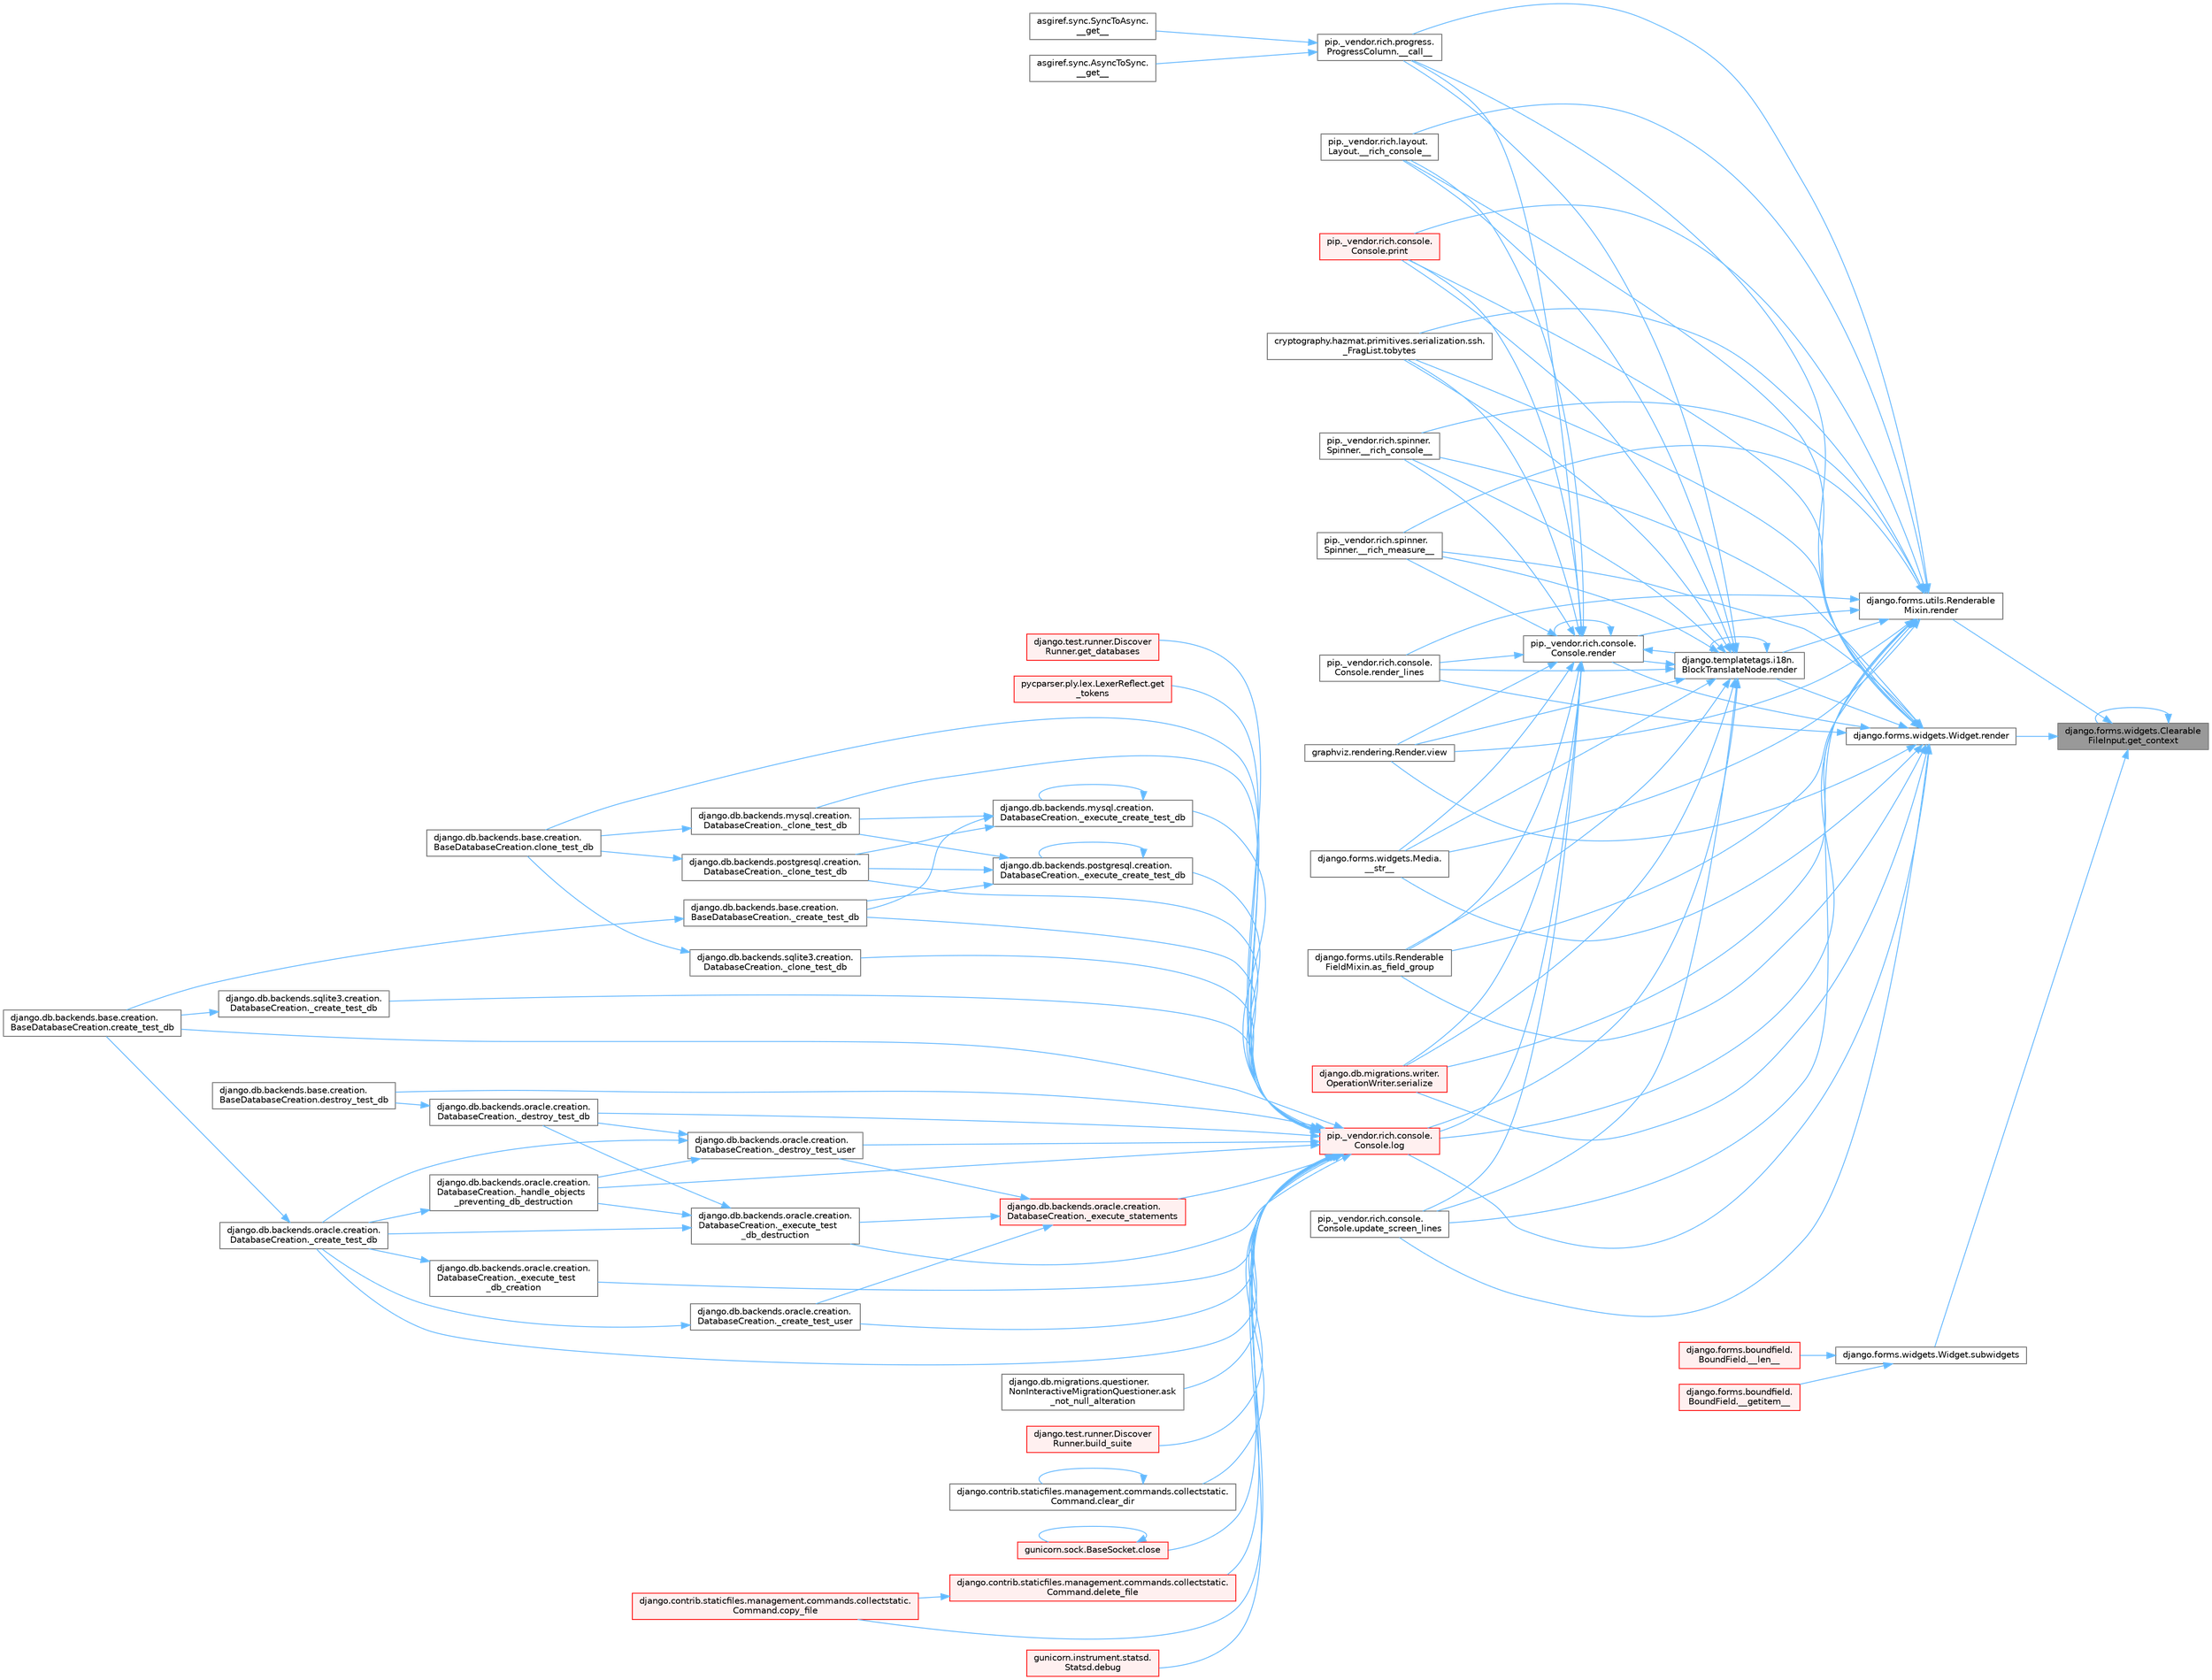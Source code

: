 digraph "django.forms.widgets.ClearableFileInput.get_context"
{
 // LATEX_PDF_SIZE
  bgcolor="transparent";
  edge [fontname=Helvetica,fontsize=10,labelfontname=Helvetica,labelfontsize=10];
  node [fontname=Helvetica,fontsize=10,shape=box,height=0.2,width=0.4];
  rankdir="RL";
  Node1 [id="Node000001",label="django.forms.widgets.Clearable\lFileInput.get_context",height=0.2,width=0.4,color="gray40", fillcolor="grey60", style="filled", fontcolor="black",tooltip=" "];
  Node1 -> Node1 [id="edge1_Node000001_Node000001",dir="back",color="steelblue1",style="solid",tooltip=" "];
  Node1 -> Node2 [id="edge2_Node000001_Node000002",dir="back",color="steelblue1",style="solid",tooltip=" "];
  Node2 [id="Node000002",label="django.forms.utils.Renderable\lMixin.render",height=0.2,width=0.4,color="grey40", fillcolor="white", style="filled",URL="$classdjango_1_1forms_1_1utils_1_1_renderable_mixin.html#acdc73a3b1da7190ea3c6e0e2cb22e297",tooltip=" "];
  Node2 -> Node3 [id="edge3_Node000002_Node000003",dir="back",color="steelblue1",style="solid",tooltip=" "];
  Node3 [id="Node000003",label="pip._vendor.rich.progress.\lProgressColumn.__call__",height=0.2,width=0.4,color="grey40", fillcolor="white", style="filled",URL="$classpip_1_1__vendor_1_1rich_1_1progress_1_1_progress_column.html#ae0c399be74222f949edb0fa5324cf6ea",tooltip=" "];
  Node3 -> Node4 [id="edge4_Node000003_Node000004",dir="back",color="steelblue1",style="solid",tooltip=" "];
  Node4 [id="Node000004",label="asgiref.sync.AsyncToSync.\l__get__",height=0.2,width=0.4,color="grey40", fillcolor="white", style="filled",URL="$classasgiref_1_1sync_1_1_async_to_sync.html#a23e9ef7a73da98dad9e3f4e65846969b",tooltip=" "];
  Node3 -> Node5 [id="edge5_Node000003_Node000005",dir="back",color="steelblue1",style="solid",tooltip=" "];
  Node5 [id="Node000005",label="asgiref.sync.SyncToAsync.\l__get__",height=0.2,width=0.4,color="grey40", fillcolor="white", style="filled",URL="$classasgiref_1_1sync_1_1_sync_to_async.html#aebdfbe3f01079a529fd2f39810597381",tooltip=" "];
  Node2 -> Node6 [id="edge6_Node000002_Node000006",dir="back",color="steelblue1",style="solid",tooltip=" "];
  Node6 [id="Node000006",label="pip._vendor.rich.layout.\lLayout.__rich_console__",height=0.2,width=0.4,color="grey40", fillcolor="white", style="filled",URL="$classpip_1_1__vendor_1_1rich_1_1layout_1_1_layout.html#ac39cb3d17d2b0324ee1b0dada41a3ebd",tooltip=" "];
  Node2 -> Node7 [id="edge7_Node000002_Node000007",dir="back",color="steelblue1",style="solid",tooltip=" "];
  Node7 [id="Node000007",label="pip._vendor.rich.spinner.\lSpinner.__rich_console__",height=0.2,width=0.4,color="grey40", fillcolor="white", style="filled",URL="$classpip_1_1__vendor_1_1rich_1_1spinner_1_1_spinner.html#a6883d8dced19ac48d4dfc74f776357fd",tooltip=" "];
  Node2 -> Node8 [id="edge8_Node000002_Node000008",dir="back",color="steelblue1",style="solid",tooltip=" "];
  Node8 [id="Node000008",label="pip._vendor.rich.spinner.\lSpinner.__rich_measure__",height=0.2,width=0.4,color="grey40", fillcolor="white", style="filled",URL="$classpip_1_1__vendor_1_1rich_1_1spinner_1_1_spinner.html#a89745682c823c44a31bae8e8d07869f5",tooltip=" "];
  Node2 -> Node9 [id="edge9_Node000002_Node000009",dir="back",color="steelblue1",style="solid",tooltip=" "];
  Node9 [id="Node000009",label="django.forms.widgets.Media.\l__str__",height=0.2,width=0.4,color="grey40", fillcolor="white", style="filled",URL="$classdjango_1_1forms_1_1widgets_1_1_media.html#ae1651710548a7d9f14f036d035012d21",tooltip=" "];
  Node2 -> Node10 [id="edge10_Node000002_Node000010",dir="back",color="steelblue1",style="solid",tooltip=" "];
  Node10 [id="Node000010",label="django.forms.utils.Renderable\lFieldMixin.as_field_group",height=0.2,width=0.4,color="grey40", fillcolor="white", style="filled",URL="$classdjango_1_1forms_1_1utils_1_1_renderable_field_mixin.html#a1e9a1b4f790ea694431554267fd5d74c",tooltip=" "];
  Node2 -> Node11 [id="edge11_Node000002_Node000011",dir="back",color="steelblue1",style="solid",tooltip=" "];
  Node11 [id="Node000011",label="pip._vendor.rich.console.\lConsole.log",height=0.2,width=0.4,color="red", fillcolor="#FFF0F0", style="filled",URL="$classpip_1_1__vendor_1_1rich_1_1console_1_1_console.html#af9c77e39f9413fc2b134c60cfa23b0f1",tooltip=" "];
  Node11 -> Node12 [id="edge12_Node000011_Node000012",dir="back",color="steelblue1",style="solid",tooltip=" "];
  Node12 [id="Node000012",label="django.db.backends.mysql.creation.\lDatabaseCreation._clone_test_db",height=0.2,width=0.4,color="grey40", fillcolor="white", style="filled",URL="$classdjango_1_1db_1_1backends_1_1mysql_1_1creation_1_1_database_creation.html#ab4d99b6a9b6a81141d0fba9440d91619",tooltip=" "];
  Node12 -> Node13 [id="edge13_Node000012_Node000013",dir="back",color="steelblue1",style="solid",tooltip=" "];
  Node13 [id="Node000013",label="django.db.backends.base.creation.\lBaseDatabaseCreation.clone_test_db",height=0.2,width=0.4,color="grey40", fillcolor="white", style="filled",URL="$classdjango_1_1db_1_1backends_1_1base_1_1creation_1_1_base_database_creation.html#aa792ff2a6725c1020027c189ff967316",tooltip=" "];
  Node11 -> Node14 [id="edge14_Node000011_Node000014",dir="back",color="steelblue1",style="solid",tooltip=" "];
  Node14 [id="Node000014",label="django.db.backends.postgresql.creation.\lDatabaseCreation._clone_test_db",height=0.2,width=0.4,color="grey40", fillcolor="white", style="filled",URL="$classdjango_1_1db_1_1backends_1_1postgresql_1_1creation_1_1_database_creation.html#ab57e8a2ba94a8a4888fd435036b4c322",tooltip=" "];
  Node14 -> Node13 [id="edge15_Node000014_Node000013",dir="back",color="steelblue1",style="solid",tooltip=" "];
  Node11 -> Node15 [id="edge16_Node000011_Node000015",dir="back",color="steelblue1",style="solid",tooltip=" "];
  Node15 [id="Node000015",label="django.db.backends.sqlite3.creation.\lDatabaseCreation._clone_test_db",height=0.2,width=0.4,color="grey40", fillcolor="white", style="filled",URL="$classdjango_1_1db_1_1backends_1_1sqlite3_1_1creation_1_1_database_creation.html#a43a28bd11187e2b0677fd0be7643387b",tooltip=" "];
  Node15 -> Node13 [id="edge17_Node000015_Node000013",dir="back",color="steelblue1",style="solid",tooltip=" "];
  Node11 -> Node16 [id="edge18_Node000011_Node000016",dir="back",color="steelblue1",style="solid",tooltip=" "];
  Node16 [id="Node000016",label="django.db.backends.base.creation.\lBaseDatabaseCreation._create_test_db",height=0.2,width=0.4,color="grey40", fillcolor="white", style="filled",URL="$classdjango_1_1db_1_1backends_1_1base_1_1creation_1_1_base_database_creation.html#a3782aff49b95503af2f0e518a10dc22d",tooltip=" "];
  Node16 -> Node17 [id="edge19_Node000016_Node000017",dir="back",color="steelblue1",style="solid",tooltip=" "];
  Node17 [id="Node000017",label="django.db.backends.base.creation.\lBaseDatabaseCreation.create_test_db",height=0.2,width=0.4,color="grey40", fillcolor="white", style="filled",URL="$classdjango_1_1db_1_1backends_1_1base_1_1creation_1_1_base_database_creation.html#af6962208f3f5ffa10ab9acf501090181",tooltip=" "];
  Node11 -> Node18 [id="edge20_Node000011_Node000018",dir="back",color="steelblue1",style="solid",tooltip=" "];
  Node18 [id="Node000018",label="django.db.backends.oracle.creation.\lDatabaseCreation._create_test_db",height=0.2,width=0.4,color="grey40", fillcolor="white", style="filled",URL="$classdjango_1_1db_1_1backends_1_1oracle_1_1creation_1_1_database_creation.html#aea03f2099a0f6691226755c6b60c133f",tooltip=" "];
  Node18 -> Node17 [id="edge21_Node000018_Node000017",dir="back",color="steelblue1",style="solid",tooltip=" "];
  Node11 -> Node19 [id="edge22_Node000011_Node000019",dir="back",color="steelblue1",style="solid",tooltip=" "];
  Node19 [id="Node000019",label="django.db.backends.sqlite3.creation.\lDatabaseCreation._create_test_db",height=0.2,width=0.4,color="grey40", fillcolor="white", style="filled",URL="$classdjango_1_1db_1_1backends_1_1sqlite3_1_1creation_1_1_database_creation.html#a67d2c057a1e604f78b379e63cd6bff28",tooltip=" "];
  Node19 -> Node17 [id="edge23_Node000019_Node000017",dir="back",color="steelblue1",style="solid",tooltip=" "];
  Node11 -> Node20 [id="edge24_Node000011_Node000020",dir="back",color="steelblue1",style="solid",tooltip=" "];
  Node20 [id="Node000020",label="django.db.backends.oracle.creation.\lDatabaseCreation._create_test_user",height=0.2,width=0.4,color="grey40", fillcolor="white", style="filled",URL="$classdjango_1_1db_1_1backends_1_1oracle_1_1creation_1_1_database_creation.html#a59ea754a7f0af2c6d24086c033e1a0dd",tooltip=" "];
  Node20 -> Node18 [id="edge25_Node000020_Node000018",dir="back",color="steelblue1",style="solid",tooltip=" "];
  Node11 -> Node21 [id="edge26_Node000011_Node000021",dir="back",color="steelblue1",style="solid",tooltip=" "];
  Node21 [id="Node000021",label="django.db.backends.oracle.creation.\lDatabaseCreation._destroy_test_db",height=0.2,width=0.4,color="grey40", fillcolor="white", style="filled",URL="$classdjango_1_1db_1_1backends_1_1oracle_1_1creation_1_1_database_creation.html#a08dd28500eb796fba820014d705845e1",tooltip=" "];
  Node21 -> Node22 [id="edge27_Node000021_Node000022",dir="back",color="steelblue1",style="solid",tooltip=" "];
  Node22 [id="Node000022",label="django.db.backends.base.creation.\lBaseDatabaseCreation.destroy_test_db",height=0.2,width=0.4,color="grey40", fillcolor="white", style="filled",URL="$classdjango_1_1db_1_1backends_1_1base_1_1creation_1_1_base_database_creation.html#a2c41c21dd95190d85b132c7666f9593d",tooltip=" "];
  Node11 -> Node23 [id="edge28_Node000011_Node000023",dir="back",color="steelblue1",style="solid",tooltip=" "];
  Node23 [id="Node000023",label="django.db.backends.oracle.creation.\lDatabaseCreation._destroy_test_user",height=0.2,width=0.4,color="grey40", fillcolor="white", style="filled",URL="$classdjango_1_1db_1_1backends_1_1oracle_1_1creation_1_1_database_creation.html#ac5b566d811b2dcccb9c6c125486ec8b9",tooltip=" "];
  Node23 -> Node18 [id="edge29_Node000023_Node000018",dir="back",color="steelblue1",style="solid",tooltip=" "];
  Node23 -> Node21 [id="edge30_Node000023_Node000021",dir="back",color="steelblue1",style="solid",tooltip=" "];
  Node23 -> Node24 [id="edge31_Node000023_Node000024",dir="back",color="steelblue1",style="solid",tooltip=" "];
  Node24 [id="Node000024",label="django.db.backends.oracle.creation.\lDatabaseCreation._handle_objects\l_preventing_db_destruction",height=0.2,width=0.4,color="grey40", fillcolor="white", style="filled",URL="$classdjango_1_1db_1_1backends_1_1oracle_1_1creation_1_1_database_creation.html#a1c37c804f0a89dbadda5bc9fd5b601af",tooltip=" "];
  Node24 -> Node18 [id="edge32_Node000024_Node000018",dir="back",color="steelblue1",style="solid",tooltip=" "];
  Node11 -> Node25 [id="edge33_Node000011_Node000025",dir="back",color="steelblue1",style="solid",tooltip=" "];
  Node25 [id="Node000025",label="django.db.backends.mysql.creation.\lDatabaseCreation._execute_create_test_db",height=0.2,width=0.4,color="grey40", fillcolor="white", style="filled",URL="$classdjango_1_1db_1_1backends_1_1mysql_1_1creation_1_1_database_creation.html#ab42ab74c9087be175aad845aec9d4160",tooltip=" "];
  Node25 -> Node12 [id="edge34_Node000025_Node000012",dir="back",color="steelblue1",style="solid",tooltip=" "];
  Node25 -> Node14 [id="edge35_Node000025_Node000014",dir="back",color="steelblue1",style="solid",tooltip=" "];
  Node25 -> Node16 [id="edge36_Node000025_Node000016",dir="back",color="steelblue1",style="solid",tooltip=" "];
  Node25 -> Node25 [id="edge37_Node000025_Node000025",dir="back",color="steelblue1",style="solid",tooltip=" "];
  Node11 -> Node26 [id="edge38_Node000011_Node000026",dir="back",color="steelblue1",style="solid",tooltip=" "];
  Node26 [id="Node000026",label="django.db.backends.postgresql.creation.\lDatabaseCreation._execute_create_test_db",height=0.2,width=0.4,color="grey40", fillcolor="white", style="filled",URL="$classdjango_1_1db_1_1backends_1_1postgresql_1_1creation_1_1_database_creation.html#a8c9e9502a3370ff7f46e7982b1ace1ec",tooltip=" "];
  Node26 -> Node12 [id="edge39_Node000026_Node000012",dir="back",color="steelblue1",style="solid",tooltip=" "];
  Node26 -> Node14 [id="edge40_Node000026_Node000014",dir="back",color="steelblue1",style="solid",tooltip=" "];
  Node26 -> Node16 [id="edge41_Node000026_Node000016",dir="back",color="steelblue1",style="solid",tooltip=" "];
  Node26 -> Node26 [id="edge42_Node000026_Node000026",dir="back",color="steelblue1",style="solid",tooltip=" "];
  Node11 -> Node27 [id="edge43_Node000011_Node000027",dir="back",color="steelblue1",style="solid",tooltip=" "];
  Node27 [id="Node000027",label="django.db.backends.oracle.creation.\lDatabaseCreation._execute_statements",height=0.2,width=0.4,color="red", fillcolor="#FFF0F0", style="filled",URL="$classdjango_1_1db_1_1backends_1_1oracle_1_1creation_1_1_database_creation.html#a40f0a887cb7b18753bb057b12ede6de5",tooltip=" "];
  Node27 -> Node20 [id="edge44_Node000027_Node000020",dir="back",color="steelblue1",style="solid",tooltip=" "];
  Node27 -> Node23 [id="edge45_Node000027_Node000023",dir="back",color="steelblue1",style="solid",tooltip=" "];
  Node27 -> Node30 [id="edge46_Node000027_Node000030",dir="back",color="steelblue1",style="solid",tooltip=" "];
  Node30 [id="Node000030",label="django.db.backends.oracle.creation.\lDatabaseCreation._execute_test\l_db_destruction",height=0.2,width=0.4,color="grey40", fillcolor="white", style="filled",URL="$classdjango_1_1db_1_1backends_1_1oracle_1_1creation_1_1_database_creation.html#a122c68cb1495e4c1a5c9c6a8f61ea46f",tooltip=" "];
  Node30 -> Node18 [id="edge47_Node000030_Node000018",dir="back",color="steelblue1",style="solid",tooltip=" "];
  Node30 -> Node21 [id="edge48_Node000030_Node000021",dir="back",color="steelblue1",style="solid",tooltip=" "];
  Node30 -> Node24 [id="edge49_Node000030_Node000024",dir="back",color="steelblue1",style="solid",tooltip=" "];
  Node11 -> Node29 [id="edge50_Node000011_Node000029",dir="back",color="steelblue1",style="solid",tooltip=" "];
  Node29 [id="Node000029",label="django.db.backends.oracle.creation.\lDatabaseCreation._execute_test\l_db_creation",height=0.2,width=0.4,color="grey40", fillcolor="white", style="filled",URL="$classdjango_1_1db_1_1backends_1_1oracle_1_1creation_1_1_database_creation.html#a66d037f8286d396a98cf6ad2a5b9f25f",tooltip=" "];
  Node29 -> Node18 [id="edge51_Node000029_Node000018",dir="back",color="steelblue1",style="solid",tooltip=" "];
  Node11 -> Node30 [id="edge52_Node000011_Node000030",dir="back",color="steelblue1",style="solid",tooltip=" "];
  Node11 -> Node24 [id="edge53_Node000011_Node000024",dir="back",color="steelblue1",style="solid",tooltip=" "];
  Node11 -> Node31 [id="edge54_Node000011_Node000031",dir="back",color="steelblue1",style="solid",tooltip=" "];
  Node31 [id="Node000031",label="django.db.migrations.questioner.\lNonInteractiveMigrationQuestioner.ask\l_not_null_alteration",height=0.2,width=0.4,color="grey40", fillcolor="white", style="filled",URL="$classdjango_1_1db_1_1migrations_1_1questioner_1_1_non_interactive_migration_questioner.html#a8e2e9dcddaff9a58581a3bdfbc87136f",tooltip=" "];
  Node11 -> Node32 [id="edge55_Node000011_Node000032",dir="back",color="steelblue1",style="solid",tooltip=" "];
  Node32 [id="Node000032",label="django.test.runner.Discover\lRunner.build_suite",height=0.2,width=0.4,color="red", fillcolor="#FFF0F0", style="filled",URL="$classdjango_1_1test_1_1runner_1_1_discover_runner.html#a59c1b9e138786179fdbfce3ab15bf2c8",tooltip=" "];
  Node11 -> Node34 [id="edge56_Node000011_Node000034",dir="back",color="steelblue1",style="solid",tooltip=" "];
  Node34 [id="Node000034",label="django.contrib.staticfiles.management.commands.collectstatic.\lCommand.clear_dir",height=0.2,width=0.4,color="grey40", fillcolor="white", style="filled",URL="$classdjango_1_1contrib_1_1staticfiles_1_1management_1_1commands_1_1collectstatic_1_1_command.html#a2974077448bb3e1203a0c82350976399",tooltip=" "];
  Node34 -> Node34 [id="edge57_Node000034_Node000034",dir="back",color="steelblue1",style="solid",tooltip=" "];
  Node11 -> Node13 [id="edge58_Node000011_Node000013",dir="back",color="steelblue1",style="solid",tooltip=" "];
  Node11 -> Node35 [id="edge59_Node000011_Node000035",dir="back",color="steelblue1",style="solid",tooltip=" "];
  Node35 [id="Node000035",label="gunicorn.sock.BaseSocket.close",height=0.2,width=0.4,color="red", fillcolor="#FFF0F0", style="filled",URL="$classgunicorn_1_1sock_1_1_base_socket.html#af2002e81bf30cc8c6614f9568af6ef06",tooltip=" "];
  Node35 -> Node35 [id="edge60_Node000035_Node000035",dir="back",color="steelblue1",style="solid",tooltip=" "];
  Node11 -> Node2413 [id="edge61_Node000011_Node002413",dir="back",color="steelblue1",style="solid",tooltip=" "];
  Node2413 [id="Node002413",label="django.contrib.staticfiles.management.commands.collectstatic.\lCommand.copy_file",height=0.2,width=0.4,color="red", fillcolor="#FFF0F0", style="filled",URL="$classdjango_1_1contrib_1_1staticfiles_1_1management_1_1commands_1_1collectstatic_1_1_command.html#aa1d53e284649215d968d4bb505fb4d4b",tooltip=" "];
  Node11 -> Node17 [id="edge62_Node000011_Node000017",dir="back",color="steelblue1",style="solid",tooltip=" "];
  Node11 -> Node2996 [id="edge63_Node000011_Node002996",dir="back",color="steelblue1",style="solid",tooltip=" "];
  Node2996 [id="Node002996",label="gunicorn.instrument.statsd.\lStatsd.debug",height=0.2,width=0.4,color="red", fillcolor="#FFF0F0", style="filled",URL="$classgunicorn_1_1instrument_1_1statsd_1_1_statsd.html#abb1906a025131e88e3da6201580d70b8",tooltip=" "];
  Node11 -> Node2412 [id="edge64_Node000011_Node002412",dir="back",color="steelblue1",style="solid",tooltip=" "];
  Node2412 [id="Node002412",label="django.contrib.staticfiles.management.commands.collectstatic.\lCommand.delete_file",height=0.2,width=0.4,color="red", fillcolor="#FFF0F0", style="filled",URL="$classdjango_1_1contrib_1_1staticfiles_1_1management_1_1commands_1_1collectstatic_1_1_command.html#a54d45dfce4bec3a86e7cd24afd6ade21",tooltip=" "];
  Node2412 -> Node2413 [id="edge65_Node002412_Node002413",dir="back",color="steelblue1",style="solid",tooltip=" "];
  Node11 -> Node22 [id="edge66_Node000011_Node000022",dir="back",color="steelblue1",style="solid",tooltip=" "];
  Node11 -> Node2997 [id="edge67_Node000011_Node002997",dir="back",color="steelblue1",style="solid",tooltip=" "];
  Node2997 [id="Node002997",label="django.test.runner.Discover\lRunner.get_databases",height=0.2,width=0.4,color="red", fillcolor="#FFF0F0", style="filled",URL="$classdjango_1_1test_1_1runner_1_1_discover_runner.html#ad447cd139bbf24a8ca2d0c4bd0bb9810",tooltip=" "];
  Node11 -> Node1606 [id="edge68_Node000011_Node001606",dir="back",color="steelblue1",style="solid",tooltip=" "];
  Node1606 [id="Node001606",label="pycparser.ply.lex.LexerReflect.get\l_tokens",height=0.2,width=0.4,color="red", fillcolor="#FFF0F0", style="filled",URL="$classpycparser_1_1ply_1_1lex_1_1_lexer_reflect.html#a10983bce282c9b55abb82ce3807c6286",tooltip=" "];
  Node2 -> Node432 [id="edge69_Node000002_Node000432",dir="back",color="steelblue1",style="solid",tooltip=" "];
  Node432 [id="Node000432",label="pip._vendor.rich.console.\lConsole.print",height=0.2,width=0.4,color="red", fillcolor="#FFF0F0", style="filled",URL="$classpip_1_1__vendor_1_1rich_1_1console_1_1_console.html#af954370cdbb49236b597f2c11064549d",tooltip=" "];
  Node2 -> Node514 [id="edge70_Node000002_Node000514",dir="back",color="steelblue1",style="solid",tooltip=" "];
  Node514 [id="Node000514",label="django.templatetags.i18n.\lBlockTranslateNode.render",height=0.2,width=0.4,color="grey40", fillcolor="white", style="filled",URL="$classdjango_1_1templatetags_1_1i18n_1_1_block_translate_node.html#aaf05bebfd02c1c4b676387ada0357832",tooltip=" "];
  Node514 -> Node3 [id="edge71_Node000514_Node000003",dir="back",color="steelblue1",style="solid",tooltip=" "];
  Node514 -> Node6 [id="edge72_Node000514_Node000006",dir="back",color="steelblue1",style="solid",tooltip=" "];
  Node514 -> Node7 [id="edge73_Node000514_Node000007",dir="back",color="steelblue1",style="solid",tooltip=" "];
  Node514 -> Node8 [id="edge74_Node000514_Node000008",dir="back",color="steelblue1",style="solid",tooltip=" "];
  Node514 -> Node9 [id="edge75_Node000514_Node000009",dir="back",color="steelblue1",style="solid",tooltip=" "];
  Node514 -> Node10 [id="edge76_Node000514_Node000010",dir="back",color="steelblue1",style="solid",tooltip=" "];
  Node514 -> Node11 [id="edge77_Node000514_Node000011",dir="back",color="steelblue1",style="solid",tooltip=" "];
  Node514 -> Node432 [id="edge78_Node000514_Node000432",dir="back",color="steelblue1",style="solid",tooltip=" "];
  Node514 -> Node514 [id="edge79_Node000514_Node000514",dir="back",color="steelblue1",style="solid",tooltip=" "];
  Node514 -> Node515 [id="edge80_Node000514_Node000515",dir="back",color="steelblue1",style="solid",tooltip=" "];
  Node515 [id="Node000515",label="pip._vendor.rich.console.\lConsole.render",height=0.2,width=0.4,color="grey40", fillcolor="white", style="filled",URL="$classpip_1_1__vendor_1_1rich_1_1console_1_1_console.html#a9551b8254c573105adde80622393a938",tooltip=" "];
  Node515 -> Node3 [id="edge81_Node000515_Node000003",dir="back",color="steelblue1",style="solid",tooltip=" "];
  Node515 -> Node6 [id="edge82_Node000515_Node000006",dir="back",color="steelblue1",style="solid",tooltip=" "];
  Node515 -> Node7 [id="edge83_Node000515_Node000007",dir="back",color="steelblue1",style="solid",tooltip=" "];
  Node515 -> Node8 [id="edge84_Node000515_Node000008",dir="back",color="steelblue1",style="solid",tooltip=" "];
  Node515 -> Node9 [id="edge85_Node000515_Node000009",dir="back",color="steelblue1",style="solid",tooltip=" "];
  Node515 -> Node10 [id="edge86_Node000515_Node000010",dir="back",color="steelblue1",style="solid",tooltip=" "];
  Node515 -> Node11 [id="edge87_Node000515_Node000011",dir="back",color="steelblue1",style="solid",tooltip=" "];
  Node515 -> Node432 [id="edge88_Node000515_Node000432",dir="back",color="steelblue1",style="solid",tooltip=" "];
  Node515 -> Node514 [id="edge89_Node000515_Node000514",dir="back",color="steelblue1",style="solid",tooltip=" "];
  Node515 -> Node515 [id="edge90_Node000515_Node000515",dir="back",color="steelblue1",style="solid",tooltip=" "];
  Node515 -> Node516 [id="edge91_Node000515_Node000516",dir="back",color="steelblue1",style="solid",tooltip=" "];
  Node516 [id="Node000516",label="pip._vendor.rich.console.\lConsole.render_lines",height=0.2,width=0.4,color="grey40", fillcolor="white", style="filled",URL="$classpip_1_1__vendor_1_1rich_1_1console_1_1_console.html#a5818808a49db20c5bee6986425f96f14",tooltip=" "];
  Node515 -> Node517 [id="edge92_Node000515_Node000517",dir="back",color="steelblue1",style="solid",tooltip=" "];
  Node517 [id="Node000517",label="django.db.migrations.writer.\lOperationWriter.serialize",height=0.2,width=0.4,color="red", fillcolor="#FFF0F0", style="filled",URL="$classdjango_1_1db_1_1migrations_1_1writer_1_1_operation_writer.html#a866e8d13e1c54a35d74e9a6b0383b2f8",tooltip=" "];
  Node515 -> Node589 [id="edge93_Node000515_Node000589",dir="back",color="steelblue1",style="solid",tooltip=" "];
  Node589 [id="Node000589",label="cryptography.hazmat.primitives.serialization.ssh.\l_FragList.tobytes",height=0.2,width=0.4,color="grey40", fillcolor="white", style="filled",URL="$classcryptography_1_1hazmat_1_1primitives_1_1serialization_1_1ssh_1_1___frag_list.html#a195dd4e7c741624829a13af53fa3de38",tooltip=" "];
  Node515 -> Node590 [id="edge94_Node000515_Node000590",dir="back",color="steelblue1",style="solid",tooltip=" "];
  Node590 [id="Node000590",label="pip._vendor.rich.console.\lConsole.update_screen_lines",height=0.2,width=0.4,color="grey40", fillcolor="white", style="filled",URL="$classpip_1_1__vendor_1_1rich_1_1console_1_1_console.html#a21cfe5af86ec7533f23d45fe2969817e",tooltip=" "];
  Node515 -> Node591 [id="edge95_Node000515_Node000591",dir="back",color="steelblue1",style="solid",tooltip=" "];
  Node591 [id="Node000591",label="graphviz.rendering.Render.view",height=0.2,width=0.4,color="grey40", fillcolor="white", style="filled",URL="$classgraphviz_1_1rendering_1_1_render.html#a53169c422996b9a7e92b5580c13914e2",tooltip=" "];
  Node514 -> Node516 [id="edge96_Node000514_Node000516",dir="back",color="steelblue1",style="solid",tooltip=" "];
  Node514 -> Node517 [id="edge97_Node000514_Node000517",dir="back",color="steelblue1",style="solid",tooltip=" "];
  Node514 -> Node589 [id="edge98_Node000514_Node000589",dir="back",color="steelblue1",style="solid",tooltip=" "];
  Node514 -> Node590 [id="edge99_Node000514_Node000590",dir="back",color="steelblue1",style="solid",tooltip=" "];
  Node514 -> Node591 [id="edge100_Node000514_Node000591",dir="back",color="steelblue1",style="solid",tooltip=" "];
  Node2 -> Node515 [id="edge101_Node000002_Node000515",dir="back",color="steelblue1",style="solid",tooltip=" "];
  Node2 -> Node516 [id="edge102_Node000002_Node000516",dir="back",color="steelblue1",style="solid",tooltip=" "];
  Node2 -> Node517 [id="edge103_Node000002_Node000517",dir="back",color="steelblue1",style="solid",tooltip=" "];
  Node2 -> Node589 [id="edge104_Node000002_Node000589",dir="back",color="steelblue1",style="solid",tooltip=" "];
  Node2 -> Node590 [id="edge105_Node000002_Node000590",dir="back",color="steelblue1",style="solid",tooltip=" "];
  Node2 -> Node591 [id="edge106_Node000002_Node000591",dir="back",color="steelblue1",style="solid",tooltip=" "];
  Node1 -> Node588 [id="edge107_Node000001_Node000588",dir="back",color="steelblue1",style="solid",tooltip=" "];
  Node588 [id="Node000588",label="django.forms.widgets.Widget.render",height=0.2,width=0.4,color="grey40", fillcolor="white", style="filled",URL="$classdjango_1_1forms_1_1widgets_1_1_widget.html#a972266d3972b64c404467dea8d6e2809",tooltip=" "];
  Node588 -> Node3 [id="edge108_Node000588_Node000003",dir="back",color="steelblue1",style="solid",tooltip=" "];
  Node588 -> Node6 [id="edge109_Node000588_Node000006",dir="back",color="steelblue1",style="solid",tooltip=" "];
  Node588 -> Node7 [id="edge110_Node000588_Node000007",dir="back",color="steelblue1",style="solid",tooltip=" "];
  Node588 -> Node8 [id="edge111_Node000588_Node000008",dir="back",color="steelblue1",style="solid",tooltip=" "];
  Node588 -> Node9 [id="edge112_Node000588_Node000009",dir="back",color="steelblue1",style="solid",tooltip=" "];
  Node588 -> Node10 [id="edge113_Node000588_Node000010",dir="back",color="steelblue1",style="solid",tooltip=" "];
  Node588 -> Node11 [id="edge114_Node000588_Node000011",dir="back",color="steelblue1",style="solid",tooltip=" "];
  Node588 -> Node432 [id="edge115_Node000588_Node000432",dir="back",color="steelblue1",style="solid",tooltip=" "];
  Node588 -> Node514 [id="edge116_Node000588_Node000514",dir="back",color="steelblue1",style="solid",tooltip=" "];
  Node588 -> Node515 [id="edge117_Node000588_Node000515",dir="back",color="steelblue1",style="solid",tooltip=" "];
  Node588 -> Node516 [id="edge118_Node000588_Node000516",dir="back",color="steelblue1",style="solid",tooltip=" "];
  Node588 -> Node517 [id="edge119_Node000588_Node000517",dir="back",color="steelblue1",style="solid",tooltip=" "];
  Node588 -> Node589 [id="edge120_Node000588_Node000589",dir="back",color="steelblue1",style="solid",tooltip=" "];
  Node588 -> Node590 [id="edge121_Node000588_Node000590",dir="back",color="steelblue1",style="solid",tooltip=" "];
  Node588 -> Node591 [id="edge122_Node000588_Node000591",dir="back",color="steelblue1",style="solid",tooltip=" "];
  Node1 -> Node1767 [id="edge123_Node000001_Node001767",dir="back",color="steelblue1",style="solid",tooltip=" "];
  Node1767 [id="Node001767",label="django.forms.widgets.Widget.subwidgets",height=0.2,width=0.4,color="grey40", fillcolor="white", style="filled",URL="$classdjango_1_1forms_1_1widgets_1_1_widget.html#aa7150e1ff3facbcd2285e01e96169f08",tooltip=" "];
  Node1767 -> Node1467 [id="edge124_Node001767_Node001467",dir="back",color="steelblue1",style="solid",tooltip=" "];
  Node1467 [id="Node001467",label="django.forms.boundfield.\lBoundField.__getitem__",height=0.2,width=0.4,color="red", fillcolor="#FFF0F0", style="filled",URL="$classdjango_1_1forms_1_1boundfield_1_1_bound_field.html#a3a436229a8bffc21c12da3d925114a6b",tooltip=" "];
  Node1767 -> Node1468 [id="edge125_Node001767_Node001468",dir="back",color="steelblue1",style="solid",tooltip=" "];
  Node1468 [id="Node001468",label="django.forms.boundfield.\lBoundField.__len__",height=0.2,width=0.4,color="red", fillcolor="#FFF0F0", style="filled",URL="$classdjango_1_1forms_1_1boundfield_1_1_bound_field.html#aa7f205ab54af5e80a15b0865e043c41e",tooltip=" "];
}
